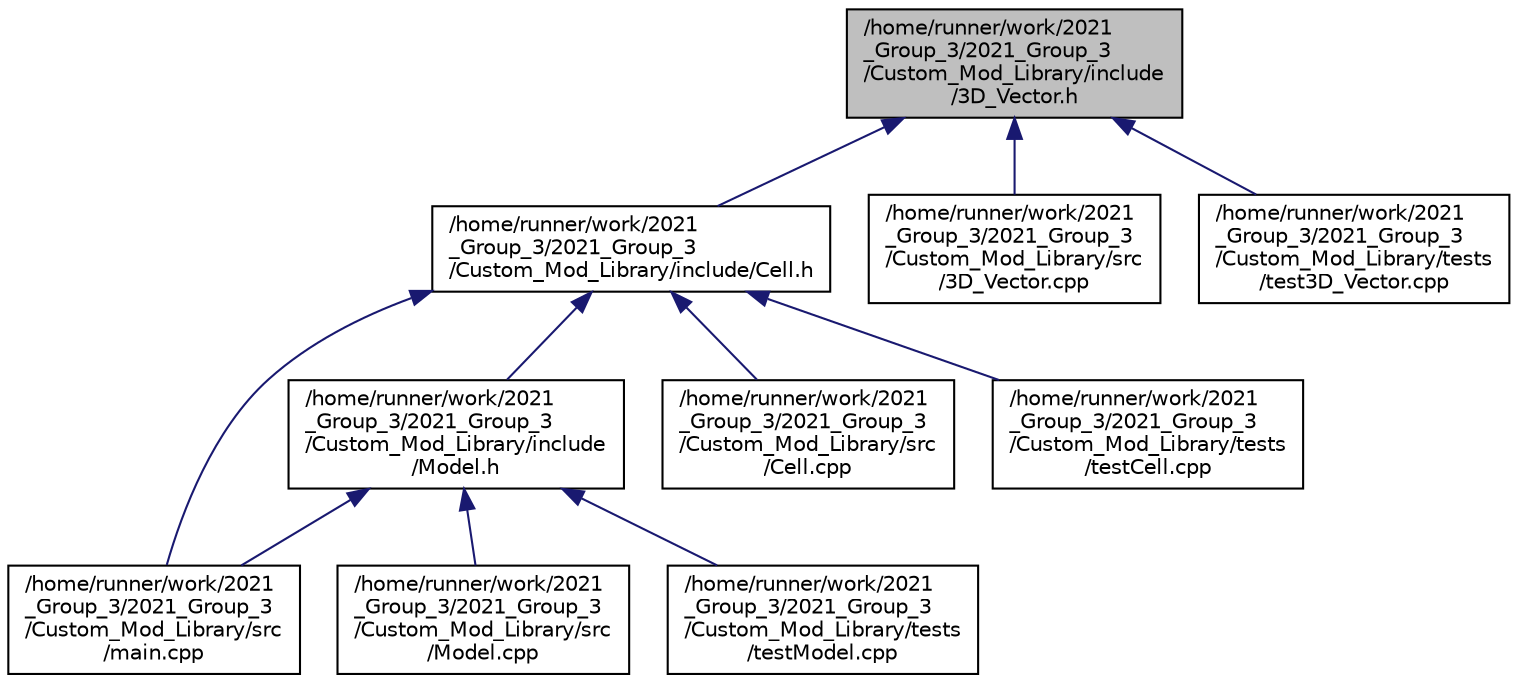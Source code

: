 digraph "/home/runner/work/2021_Group_3/2021_Group_3/Custom_Mod_Library/include/3D_Vector.h"
{
 // LATEX_PDF_SIZE
  bgcolor="transparent";
  edge [fontname="Helvetica",fontsize="10",labelfontname="Helvetica",labelfontsize="10"];
  node [fontname="Helvetica",fontsize="10",shape=record];
  Node1 [label="/home/runner/work/2021\l_Group_3/2021_Group_3\l/Custom_Mod_Library/include\l/3D_Vector.h",height=0.2,width=0.4,color="black", fillcolor="grey75", style="filled", fontcolor="black",tooltip="Class used to store 3D Vector points for the Model class."];
  Node1 -> Node2 [dir="back",color="midnightblue",fontsize="10",style="solid",fontname="Helvetica"];
  Node2 [label="/home/runner/work/2021\l_Group_3/2021_Group_3\l/Custom_Mod_Library/include/Cell.h",height=0.2,width=0.4,color="black",URL="$_cell_8h.html",tooltip="Cell class used to store Cell shapes that make up a model."];
  Node2 -> Node3 [dir="back",color="midnightblue",fontsize="10",style="solid",fontname="Helvetica"];
  Node3 [label="/home/runner/work/2021\l_Group_3/2021_Group_3\l/Custom_Mod_Library/include\l/Model.h",height=0.2,width=0.4,color="black",URL="$_model_8h.html",tooltip="Class used to open, save and store .mod files."];
  Node3 -> Node4 [dir="back",color="midnightblue",fontsize="10",style="solid",fontname="Helvetica"];
  Node4 [label="/home/runner/work/2021\l_Group_3/2021_Group_3\l/Custom_Mod_Library/src\l/main.cpp",height=0.2,width=0.4,color="black",URL="$_custom___mod___library_2src_2main_8cpp.html",tooltip=" "];
  Node3 -> Node5 [dir="back",color="midnightblue",fontsize="10",style="solid",fontname="Helvetica"];
  Node5 [label="/home/runner/work/2021\l_Group_3/2021_Group_3\l/Custom_Mod_Library/src\l/Model.cpp",height=0.2,width=0.4,color="black",URL="$_model_8cpp.html",tooltip=" "];
  Node3 -> Node6 [dir="back",color="midnightblue",fontsize="10",style="solid",fontname="Helvetica"];
  Node6 [label="/home/runner/work/2021\l_Group_3/2021_Group_3\l/Custom_Mod_Library/tests\l/testModel.cpp",height=0.2,width=0.4,color="black",URL="$test_model_8cpp.html",tooltip=" "];
  Node2 -> Node7 [dir="back",color="midnightblue",fontsize="10",style="solid",fontname="Helvetica"];
  Node7 [label="/home/runner/work/2021\l_Group_3/2021_Group_3\l/Custom_Mod_Library/src\l/Cell.cpp",height=0.2,width=0.4,color="black",URL="$_cell_8cpp.html",tooltip=" "];
  Node2 -> Node4 [dir="back",color="midnightblue",fontsize="10",style="solid",fontname="Helvetica"];
  Node2 -> Node8 [dir="back",color="midnightblue",fontsize="10",style="solid",fontname="Helvetica"];
  Node8 [label="/home/runner/work/2021\l_Group_3/2021_Group_3\l/Custom_Mod_Library/tests\l/testCell.cpp",height=0.2,width=0.4,color="black",URL="$test_cell_8cpp.html",tooltip=" "];
  Node1 -> Node9 [dir="back",color="midnightblue",fontsize="10",style="solid",fontname="Helvetica"];
  Node9 [label="/home/runner/work/2021\l_Group_3/2021_Group_3\l/Custom_Mod_Library/src\l/3D_Vector.cpp",height=0.2,width=0.4,color="black",URL="$3_d___vector_8cpp.html",tooltip=" "];
  Node1 -> Node10 [dir="back",color="midnightblue",fontsize="10",style="solid",fontname="Helvetica"];
  Node10 [label="/home/runner/work/2021\l_Group_3/2021_Group_3\l/Custom_Mod_Library/tests\l/test3D_Vector.cpp",height=0.2,width=0.4,color="black",URL="$test3_d___vector_8cpp.html",tooltip=" "];
}
